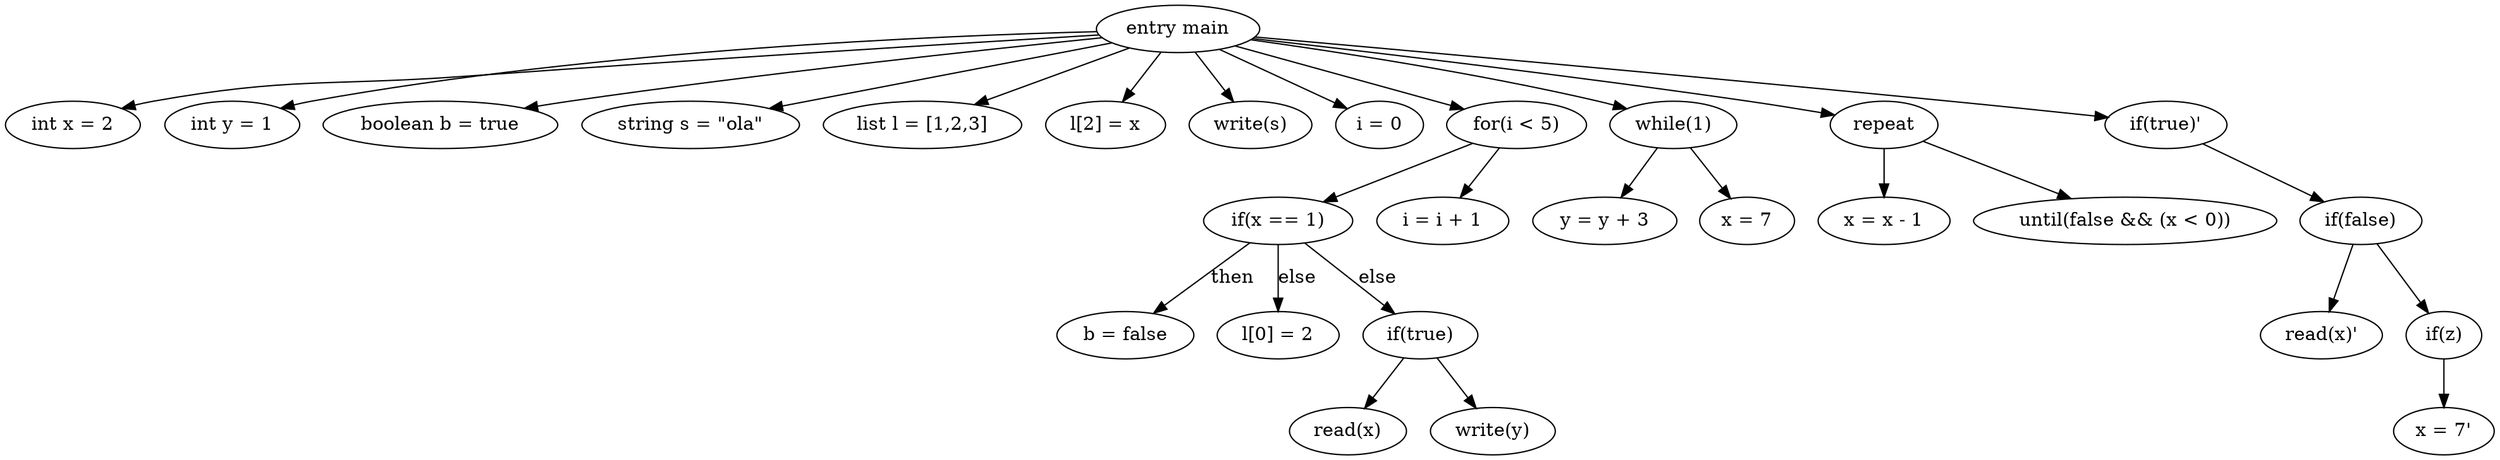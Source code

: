 digraph G {
	"entry main" -> "int x = 2"
	"entry main" -> "int y = 1"
	"entry main" -> "boolean b = true"
	"entry main" -> "string s = \"ola\""
	"entry main" -> "list l = [1,2,3]"
	"entry main" -> "l[2] = x"
	"entry main" -> "write(s)"
	"entry main" -> "i = 0"
	"entry main" -> "for(i < 5)"
	"for(i < 5)" -> "if(x == 1)"
	"if(x == 1)" -> "b = false" [ label="then" ];
	"if(x == 1)" -> "l[0] = 2" [ label="else" ];
	"if(x == 1)" -> "if(true)" [ label="else" ];
	"if(true)" -> "read(x)"
	"if(true)" -> "write(y)"
	"for(i < 5)" -> "i = i + 1"
	"entry main" -> "while(1)"
	"while(1)" -> "y = y + 3"
	"while(1)" -> "x = 7"
	"entry main" -> "repeat"
	"repeat" -> "x = x - 1"
	"repeat" -> "until(false && (x < 0))"
	"entry main" -> "if(true)'"
	"if(true)'" -> "if(false)"
	"if(false)" -> "read(x)'"
	"if(false)" -> "if(z)"
	"if(z)" -> "x = 7'"
}
